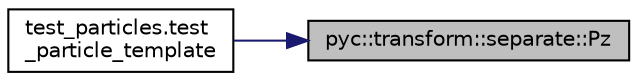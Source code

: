 digraph "pyc::transform::separate::Pz"
{
 // INTERACTIVE_SVG=YES
 // LATEX_PDF_SIZE
  edge [fontname="Helvetica",fontsize="10",labelfontname="Helvetica",labelfontsize="10"];
  node [fontname="Helvetica",fontsize="10",shape=record];
  rankdir="RL";
  Node1 [label="pyc::transform::separate::Pz",height=0.2,width=0.4,color="black", fillcolor="grey75", style="filled", fontcolor="black",tooltip=" "];
  Node1 -> Node2 [dir="back",color="midnightblue",fontsize="10",style="solid",fontname="Helvetica"];
  Node2 [label="test_particles.test\l_particle_template",height=0.2,width=0.4,color="black", fillcolor="white", style="filled",URL="$namespacetest__particles.html#a02957e33f9b832955ce66825de068d89",tooltip=" "];
}
